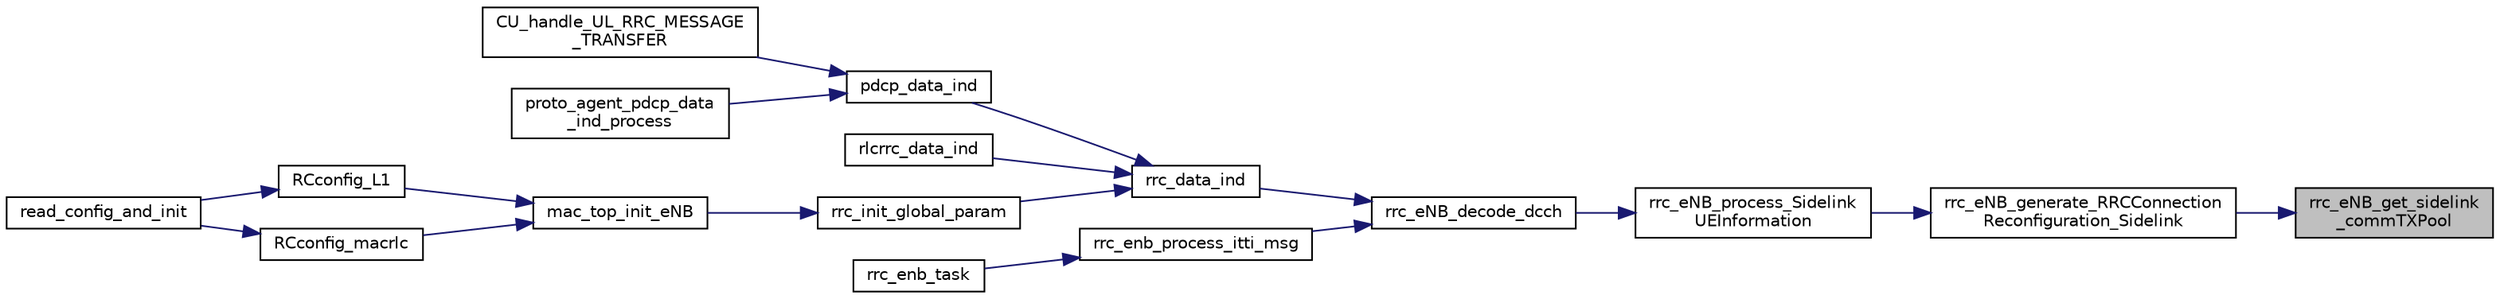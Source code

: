 digraph "rrc_eNB_get_sidelink_commTXPool"
{
 // LATEX_PDF_SIZE
  edge [fontname="Helvetica",fontsize="10",labelfontname="Helvetica",labelfontsize="10"];
  node [fontname="Helvetica",fontsize="10",shape=record];
  rankdir="RL";
  Node1 [label="rrc_eNB_get_sidelink\l_commTXPool",height=0.2,width=0.4,color="black", fillcolor="grey75", style="filled", fontcolor="black",tooltip="Get a Resource Pool to transmit SL communication."];
  Node1 -> Node2 [dir="back",color="midnightblue",fontsize="10",style="solid",fontname="Helvetica"];
  Node2 [label="rrc_eNB_generate_RRCConnection\lReconfiguration_Sidelink",height=0.2,width=0.4,color="black", fillcolor="white", style="filled",URL="$group____rrc.html#gae893bcdb303e69e25cff0936068b3a6e",tooltip="Generate/decode the RRCConnectionReconfiguration for Sidelink at eNB."];
  Node2 -> Node3 [dir="back",color="midnightblue",fontsize="10",style="solid",fontname="Helvetica"];
  Node3 [label="rrc_eNB_process_Sidelink\lUEInformation",height=0.2,width=0.4,color="black", fillcolor="white", style="filled",URL="$group____rrc.html#gac9aa5085e82656aacc05018786c7dcb8",tooltip="process the received SidelinkUEInformation message at eNB"];
  Node3 -> Node4 [dir="back",color="midnightblue",fontsize="10",style="solid",fontname="Helvetica"];
  Node4 [label="rrc_eNB_decode_dcch",height=0.2,width=0.4,color="black", fillcolor="white", style="filled",URL="$group____rrc.html#ga66d13b97ca325066ff5400bef7518059",tooltip="Entry routine to decode a UL-DCCH-Message. Invokes PER decoder and parses message."];
  Node4 -> Node5 [dir="back",color="midnightblue",fontsize="10",style="solid",fontname="Helvetica"];
  Node5 [label="rrc_data_ind",height=0.2,width=0.4,color="black", fillcolor="white", style="filled",URL="$group____rrc.html#ga992f2e4fa10aead963a6c6766d22f357",tooltip=" "];
  Node5 -> Node6 [dir="back",color="midnightblue",fontsize="10",style="solid",fontname="Helvetica"];
  Node6 [label="pdcp_data_ind",height=0.2,width=0.4,color="black", fillcolor="white", style="filled",URL="$group____pdcp.html#ga39bab2ba8ae1993dfea9008d98337463",tooltip=" "];
  Node6 -> Node7 [dir="back",color="midnightblue",fontsize="10",style="solid",fontname="Helvetica"];
  Node7 [label="CU_handle_UL_RRC_MESSAGE\l_TRANSFER",height=0.2,width=0.4,color="black", fillcolor="white", style="filled",URL="$f1ap__cu__rrc__message__transfer_8h.html#a847c5dd55799e5af97993e32de6fc07e",tooltip=" "];
  Node6 -> Node8 [dir="back",color="midnightblue",fontsize="10",style="solid",fontname="Helvetica"];
  Node8 [label="proto_agent_pdcp_data\l_ind_process",height=0.2,width=0.4,color="black", fillcolor="white", style="filled",URL="$proto__agent__common_8h.html#a69df5907252f68f5ffec0f7002cbb334",tooltip=" "];
  Node5 -> Node9 [dir="back",color="midnightblue",fontsize="10",style="solid",fontname="Helvetica"];
  Node9 [label="rlcrrc_data_ind",height=0.2,width=0.4,color="black", fillcolor="white", style="filled",URL="$openair__rrc__L2__interface_8h.html#a7b1da999b22837d8c1061068bdbc19af",tooltip=" "];
  Node5 -> Node10 [dir="back",color="midnightblue",fontsize="10",style="solid",fontname="Helvetica"];
  Node10 [label="rrc_init_global_param",height=0.2,width=0.4,color="black", fillcolor="white", style="filled",URL="$group____rrc.html#gade79643da4980d980ff603275e52c99a",tooltip=" "];
  Node10 -> Node11 [dir="back",color="midnightblue",fontsize="10",style="solid",fontname="Helvetica"];
  Node11 [label="mac_top_init_eNB",height=0.2,width=0.4,color="black", fillcolor="white", style="filled",URL="$group____mac.html#ga7b366a80fdb7f92ef5b4418560f2c330",tooltip=" "];
  Node11 -> Node12 [dir="back",color="midnightblue",fontsize="10",style="solid",fontname="Helvetica"];
  Node12 [label="RCconfig_L1",height=0.2,width=0.4,color="black", fillcolor="white", style="filled",URL="$group____enb__app.html#gaf0a0b784f891b689029fdac80981bb48",tooltip=" "];
  Node12 -> Node13 [dir="back",color="midnightblue",fontsize="10",style="solid",fontname="Helvetica"];
  Node13 [label="read_config_and_init",height=0.2,width=0.4,color="black", fillcolor="white", style="filled",URL="$group____enb__app.html#gafd8182cd803334f6a7df61898dc81389",tooltip=" "];
  Node11 -> Node14 [dir="back",color="midnightblue",fontsize="10",style="solid",fontname="Helvetica"];
  Node14 [label="RCconfig_macrlc",height=0.2,width=0.4,color="black", fillcolor="white", style="filled",URL="$group____enb__app.html#gad938d81629b25898f7beb6f9c854846b",tooltip=" "];
  Node14 -> Node13 [dir="back",color="midnightblue",fontsize="10",style="solid",fontname="Helvetica"];
  Node4 -> Node15 [dir="back",color="midnightblue",fontsize="10",style="solid",fontname="Helvetica"];
  Node15 [label="rrc_enb_process_itti_msg",height=0.2,width=0.4,color="black", fillcolor="white", style="filled",URL="$group____rrc.html#ga30f046459c1c273756eaeb3afa087f0b",tooltip=" "];
  Node15 -> Node16 [dir="back",color="midnightblue",fontsize="10",style="solid",fontname="Helvetica"];
  Node16 [label="rrc_enb_task",height=0.2,width=0.4,color="black", fillcolor="white", style="filled",URL="$group____rrc.html#ga75560166cf7a711a217fc23bf82eb853",tooltip="RRC eNB task."];
}
